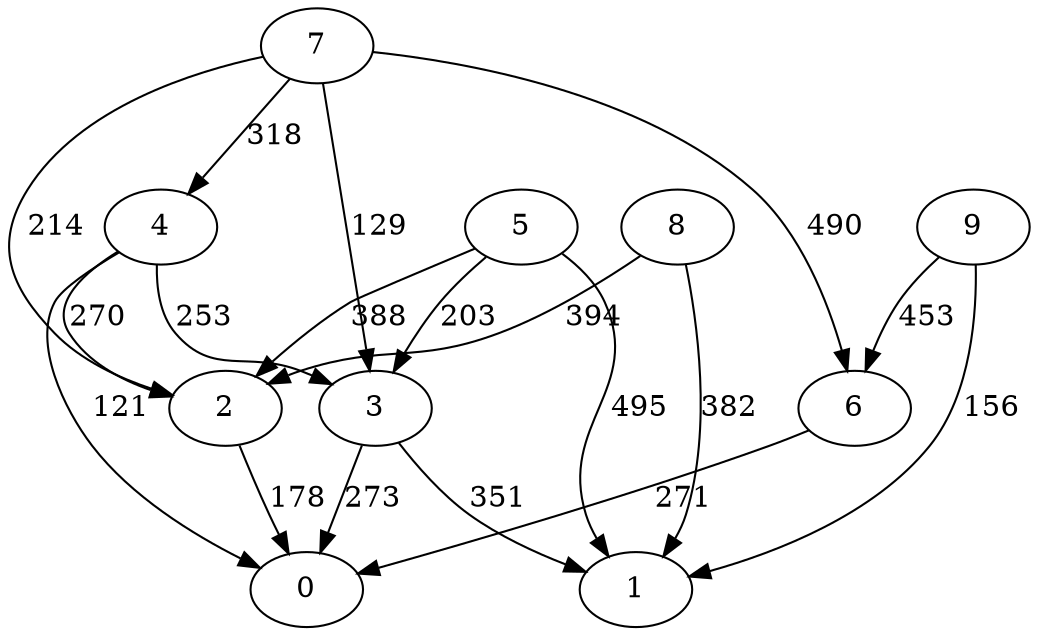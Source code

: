 digraph example{
2 -> 0[label= "178"];
3 -> 0[label= "273"];
3 -> 1[label= "351"];
4 -> 0[label= "121"];
4 -> 2[label= "270"];
4 -> 3[label= "253"];
5 -> 1[label= "495"];
5 -> 2[label= "388"];
5 -> 3[label= "203"];
6 -> 0[label= "271"];
7 -> 2[label= "214"];
7 -> 3[label= "129"];
7 -> 4[label= "318"];
7 -> 6[label= "490"];
8 -> 1[label= "382"];
8 -> 2[label= "394"];
9 -> 1[label= "156"];
9 -> 6[label= "453"];
}
